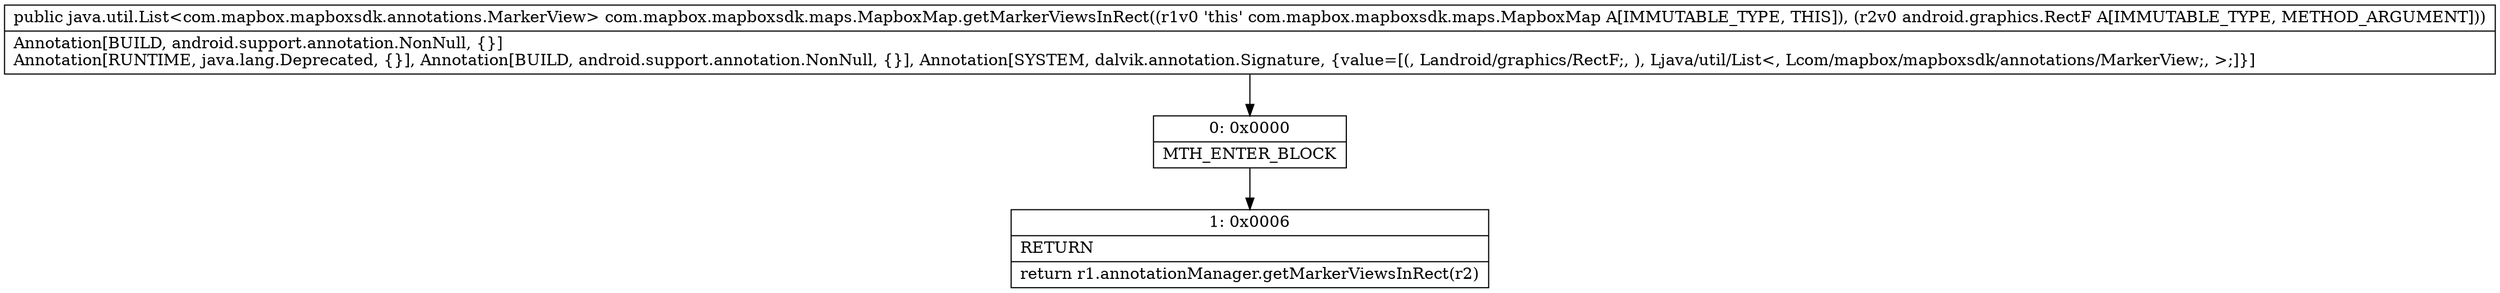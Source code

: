 digraph "CFG forcom.mapbox.mapboxsdk.maps.MapboxMap.getMarkerViewsInRect(Landroid\/graphics\/RectF;)Ljava\/util\/List;" {
Node_0 [shape=record,label="{0\:\ 0x0000|MTH_ENTER_BLOCK\l}"];
Node_1 [shape=record,label="{1\:\ 0x0006|RETURN\l|return r1.annotationManager.getMarkerViewsInRect(r2)\l}"];
MethodNode[shape=record,label="{public java.util.List\<com.mapbox.mapboxsdk.annotations.MarkerView\> com.mapbox.mapboxsdk.maps.MapboxMap.getMarkerViewsInRect((r1v0 'this' com.mapbox.mapboxsdk.maps.MapboxMap A[IMMUTABLE_TYPE, THIS]), (r2v0 android.graphics.RectF A[IMMUTABLE_TYPE, METHOD_ARGUMENT]))  | Annotation[BUILD, android.support.annotation.NonNull, \{\}]\lAnnotation[RUNTIME, java.lang.Deprecated, \{\}], Annotation[BUILD, android.support.annotation.NonNull, \{\}], Annotation[SYSTEM, dalvik.annotation.Signature, \{value=[(, Landroid\/graphics\/RectF;, ), Ljava\/util\/List\<, Lcom\/mapbox\/mapboxsdk\/annotations\/MarkerView;, \>;]\}]\l}"];
MethodNode -> Node_0;
Node_0 -> Node_1;
}

